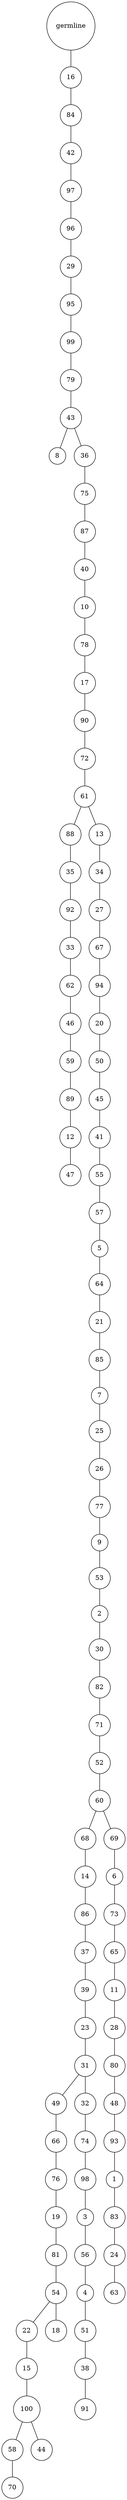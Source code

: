 graph {
	rankdir=UD;
	splines=line;
	node [shape=circle]
	"0x7f7b22938eb0" [label="germline"];
	"0x7f7b22938ee0" [label="16"];
	"0x7f7b22938eb0" -- "0x7f7b22938ee0" ;
	"0x7f7b22938f10" [label="84"];
	"0x7f7b22938ee0" -- "0x7f7b22938f10" ;
	"0x7f7b22938f40" [label="42"];
	"0x7f7b22938f10" -- "0x7f7b22938f40" ;
	"0x7f7b22938f70" [label="97"];
	"0x7f7b22938f40" -- "0x7f7b22938f70" ;
	"0x7f7b22938fa0" [label="96"];
	"0x7f7b22938f70" -- "0x7f7b22938fa0" ;
	"0x7f7b22938fd0" [label="29"];
	"0x7f7b22938fa0" -- "0x7f7b22938fd0" ;
	"0x7f7b2293c040" [label="95"];
	"0x7f7b22938fd0" -- "0x7f7b2293c040" ;
	"0x7f7b2293c070" [label="99"];
	"0x7f7b2293c040" -- "0x7f7b2293c070" ;
	"0x7f7b2293c0a0" [label="79"];
	"0x7f7b2293c070" -- "0x7f7b2293c0a0" ;
	"0x7f7b2293c0d0" [label="43"];
	"0x7f7b2293c0a0" -- "0x7f7b2293c0d0" ;
	"0x7f7b2293c100" [label="8"];
	"0x7f7b2293c0d0" -- "0x7f7b2293c100" ;
	"0x7f7b2293c130" [label="36"];
	"0x7f7b2293c0d0" -- "0x7f7b2293c130" ;
	"0x7f7b2293c160" [label="75"];
	"0x7f7b2293c130" -- "0x7f7b2293c160" ;
	"0x7f7b2293c190" [label="87"];
	"0x7f7b2293c160" -- "0x7f7b2293c190" ;
	"0x7f7b2293c1c0" [label="40"];
	"0x7f7b2293c190" -- "0x7f7b2293c1c0" ;
	"0x7f7b2293c1f0" [label="10"];
	"0x7f7b2293c1c0" -- "0x7f7b2293c1f0" ;
	"0x7f7b2293c220" [label="78"];
	"0x7f7b2293c1f0" -- "0x7f7b2293c220" ;
	"0x7f7b2293c250" [label="17"];
	"0x7f7b2293c220" -- "0x7f7b2293c250" ;
	"0x7f7b2293c280" [label="90"];
	"0x7f7b2293c250" -- "0x7f7b2293c280" ;
	"0x7f7b2293c2b0" [label="72"];
	"0x7f7b2293c280" -- "0x7f7b2293c2b0" ;
	"0x7f7b2293c2e0" [label="61"];
	"0x7f7b2293c2b0" -- "0x7f7b2293c2e0" ;
	"0x7f7b2293c310" [label="88"];
	"0x7f7b2293c2e0" -- "0x7f7b2293c310" ;
	"0x7f7b2293c340" [label="35"];
	"0x7f7b2293c310" -- "0x7f7b2293c340" ;
	"0x7f7b2293c370" [label="92"];
	"0x7f7b2293c340" -- "0x7f7b2293c370" ;
	"0x7f7b2293c3a0" [label="33"];
	"0x7f7b2293c370" -- "0x7f7b2293c3a0" ;
	"0x7f7b2293c3d0" [label="62"];
	"0x7f7b2293c3a0" -- "0x7f7b2293c3d0" ;
	"0x7f7b2293c400" [label="46"];
	"0x7f7b2293c3d0" -- "0x7f7b2293c400" ;
	"0x7f7b2293c430" [label="59"];
	"0x7f7b2293c400" -- "0x7f7b2293c430" ;
	"0x7f7b2293c460" [label="89"];
	"0x7f7b2293c430" -- "0x7f7b2293c460" ;
	"0x7f7b2293c490" [label="12"];
	"0x7f7b2293c460" -- "0x7f7b2293c490" ;
	"0x7f7b2293c4c0" [label="47"];
	"0x7f7b2293c490" -- "0x7f7b2293c4c0" ;
	"0x7f7b2293c4f0" [label="13"];
	"0x7f7b2293c2e0" -- "0x7f7b2293c4f0" ;
	"0x7f7b2293c520" [label="34"];
	"0x7f7b2293c4f0" -- "0x7f7b2293c520" ;
	"0x7f7b2293c550" [label="27"];
	"0x7f7b2293c520" -- "0x7f7b2293c550" ;
	"0x7f7b2293c580" [label="67"];
	"0x7f7b2293c550" -- "0x7f7b2293c580" ;
	"0x7f7b2293c5b0" [label="94"];
	"0x7f7b2293c580" -- "0x7f7b2293c5b0" ;
	"0x7f7b2293c5e0" [label="20"];
	"0x7f7b2293c5b0" -- "0x7f7b2293c5e0" ;
	"0x7f7b2293c610" [label="50"];
	"0x7f7b2293c5e0" -- "0x7f7b2293c610" ;
	"0x7f7b2293c640" [label="45"];
	"0x7f7b2293c610" -- "0x7f7b2293c640" ;
	"0x7f7b2293c670" [label="41"];
	"0x7f7b2293c640" -- "0x7f7b2293c670" ;
	"0x7f7b2293c6a0" [label="55"];
	"0x7f7b2293c670" -- "0x7f7b2293c6a0" ;
	"0x7f7b2293c6d0" [label="57"];
	"0x7f7b2293c6a0" -- "0x7f7b2293c6d0" ;
	"0x7f7b2293c700" [label="5"];
	"0x7f7b2293c6d0" -- "0x7f7b2293c700" ;
	"0x7f7b2293c730" [label="64"];
	"0x7f7b2293c700" -- "0x7f7b2293c730" ;
	"0x7f7b2293c760" [label="21"];
	"0x7f7b2293c730" -- "0x7f7b2293c760" ;
	"0x7f7b2293c790" [label="85"];
	"0x7f7b2293c760" -- "0x7f7b2293c790" ;
	"0x7f7b2293c7c0" [label="7"];
	"0x7f7b2293c790" -- "0x7f7b2293c7c0" ;
	"0x7f7b2293c7f0" [label="25"];
	"0x7f7b2293c7c0" -- "0x7f7b2293c7f0" ;
	"0x7f7b2293c820" [label="26"];
	"0x7f7b2293c7f0" -- "0x7f7b2293c820" ;
	"0x7f7b2293c850" [label="77"];
	"0x7f7b2293c820" -- "0x7f7b2293c850" ;
	"0x7f7b2293c880" [label="9"];
	"0x7f7b2293c850" -- "0x7f7b2293c880" ;
	"0x7f7b2293c8b0" [label="53"];
	"0x7f7b2293c880" -- "0x7f7b2293c8b0" ;
	"0x7f7b2293c8e0" [label="2"];
	"0x7f7b2293c8b0" -- "0x7f7b2293c8e0" ;
	"0x7f7b2293c910" [label="30"];
	"0x7f7b2293c8e0" -- "0x7f7b2293c910" ;
	"0x7f7b2293c940" [label="82"];
	"0x7f7b2293c910" -- "0x7f7b2293c940" ;
	"0x7f7b2293c970" [label="71"];
	"0x7f7b2293c940" -- "0x7f7b2293c970" ;
	"0x7f7b2293c9a0" [label="52"];
	"0x7f7b2293c970" -- "0x7f7b2293c9a0" ;
	"0x7f7b2293c9d0" [label="60"];
	"0x7f7b2293c9a0" -- "0x7f7b2293c9d0" ;
	"0x7f7b2293ca00" [label="68"];
	"0x7f7b2293c9d0" -- "0x7f7b2293ca00" ;
	"0x7f7b2293ca30" [label="14"];
	"0x7f7b2293ca00" -- "0x7f7b2293ca30" ;
	"0x7f7b2293ca60" [label="86"];
	"0x7f7b2293ca30" -- "0x7f7b2293ca60" ;
	"0x7f7b2293ca90" [label="37"];
	"0x7f7b2293ca60" -- "0x7f7b2293ca90" ;
	"0x7f7b2293cac0" [label="39"];
	"0x7f7b2293ca90" -- "0x7f7b2293cac0" ;
	"0x7f7b2293caf0" [label="23"];
	"0x7f7b2293cac0" -- "0x7f7b2293caf0" ;
	"0x7f7b2293cb20" [label="31"];
	"0x7f7b2293caf0" -- "0x7f7b2293cb20" ;
	"0x7f7b2293cb50" [label="49"];
	"0x7f7b2293cb20" -- "0x7f7b2293cb50" ;
	"0x7f7b2293cb80" [label="66"];
	"0x7f7b2293cb50" -- "0x7f7b2293cb80" ;
	"0x7f7b2293cbb0" [label="76"];
	"0x7f7b2293cb80" -- "0x7f7b2293cbb0" ;
	"0x7f7b2293cbe0" [label="19"];
	"0x7f7b2293cbb0" -- "0x7f7b2293cbe0" ;
	"0x7f7b2293cc10" [label="81"];
	"0x7f7b2293cbe0" -- "0x7f7b2293cc10" ;
	"0x7f7b2293cc40" [label="54"];
	"0x7f7b2293cc10" -- "0x7f7b2293cc40" ;
	"0x7f7b2293cc70" [label="22"];
	"0x7f7b2293cc40" -- "0x7f7b2293cc70" ;
	"0x7f7b2293cca0" [label="15"];
	"0x7f7b2293cc70" -- "0x7f7b2293cca0" ;
	"0x7f7b2293ccd0" [label="100"];
	"0x7f7b2293cca0" -- "0x7f7b2293ccd0" ;
	"0x7f7b2293cd00" [label="58"];
	"0x7f7b2293ccd0" -- "0x7f7b2293cd00" ;
	"0x7f7b2293cd30" [label="70"];
	"0x7f7b2293cd00" -- "0x7f7b2293cd30" ;
	"0x7f7b2293cd60" [label="44"];
	"0x7f7b2293ccd0" -- "0x7f7b2293cd60" ;
	"0x7f7b2293cd90" [label="18"];
	"0x7f7b2293cc40" -- "0x7f7b2293cd90" ;
	"0x7f7b2293cdc0" [label="32"];
	"0x7f7b2293cb20" -- "0x7f7b2293cdc0" ;
	"0x7f7b2293cdf0" [label="74"];
	"0x7f7b2293cdc0" -- "0x7f7b2293cdf0" ;
	"0x7f7b2293ce20" [label="98"];
	"0x7f7b2293cdf0" -- "0x7f7b2293ce20" ;
	"0x7f7b2293ce50" [label="3"];
	"0x7f7b2293ce20" -- "0x7f7b2293ce50" ;
	"0x7f7b2293ce80" [label="56"];
	"0x7f7b2293ce50" -- "0x7f7b2293ce80" ;
	"0x7f7b2293ceb0" [label="4"];
	"0x7f7b2293ce80" -- "0x7f7b2293ceb0" ;
	"0x7f7b2293cee0" [label="51"];
	"0x7f7b2293ceb0" -- "0x7f7b2293cee0" ;
	"0x7f7b2293cf10" [label="38"];
	"0x7f7b2293cee0" -- "0x7f7b2293cf10" ;
	"0x7f7b2293cf40" [label="91"];
	"0x7f7b2293cf10" -- "0x7f7b2293cf40" ;
	"0x7f7b2293cf70" [label="69"];
	"0x7f7b2293c9d0" -- "0x7f7b2293cf70" ;
	"0x7f7b2293cfa0" [label="6"];
	"0x7f7b2293cf70" -- "0x7f7b2293cfa0" ;
	"0x7f7b2293cfd0" [label="73"];
	"0x7f7b2293cfa0" -- "0x7f7b2293cfd0" ;
	"0x7f7b22943040" [label="65"];
	"0x7f7b2293cfd0" -- "0x7f7b22943040" ;
	"0x7f7b22943070" [label="11"];
	"0x7f7b22943040" -- "0x7f7b22943070" ;
	"0x7f7b229430a0" [label="28"];
	"0x7f7b22943070" -- "0x7f7b229430a0" ;
	"0x7f7b229430d0" [label="80"];
	"0x7f7b229430a0" -- "0x7f7b229430d0" ;
	"0x7f7b22943100" [label="48"];
	"0x7f7b229430d0" -- "0x7f7b22943100" ;
	"0x7f7b22943130" [label="93"];
	"0x7f7b22943100" -- "0x7f7b22943130" ;
	"0x7f7b22943160" [label="1"];
	"0x7f7b22943130" -- "0x7f7b22943160" ;
	"0x7f7b22943190" [label="83"];
	"0x7f7b22943160" -- "0x7f7b22943190" ;
	"0x7f7b229431c0" [label="24"];
	"0x7f7b22943190" -- "0x7f7b229431c0" ;
	"0x7f7b229431f0" [label="63"];
	"0x7f7b229431c0" -- "0x7f7b229431f0" ;
}

